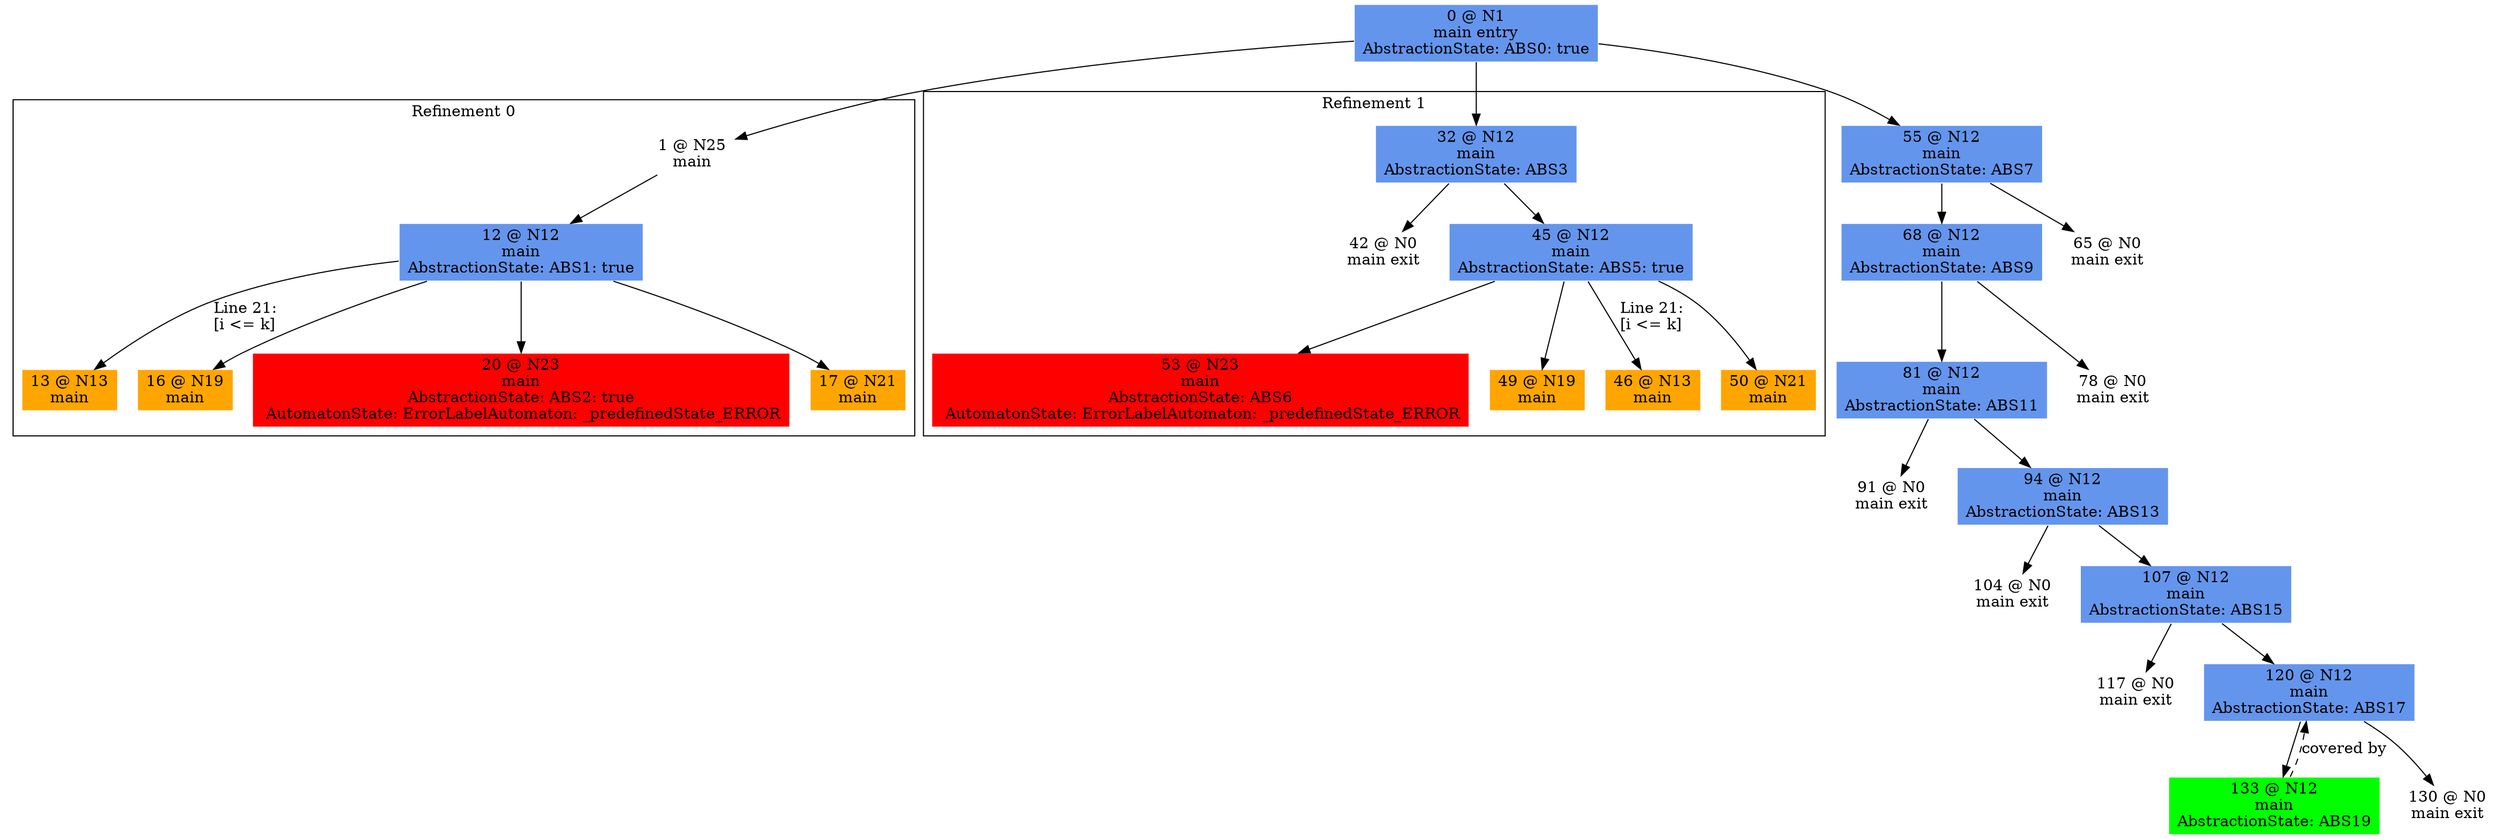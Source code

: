digraph ARG {
node [style="filled" shape="box" color="white"]
subgraph cluster_0 {
label="Refinement 0"
1 [label="1 @ N25\nmain\n" id="1"]
12 [fillcolor="cornflowerblue" label="12 @ N12\nmain\nAbstractionState: ABS1: true\n" id="12"]
13 [fillcolor="orange" label="13 @ N13\nmain\n" id="13"]
16 [fillcolor="orange" label="16 @ N19\nmain\n" id="16"]
20 [fillcolor="red" label="20 @ N23\nmain\nAbstractionState: ABS2: true\n AutomatonState: ErrorLabelAutomaton: _predefinedState_ERROR\n" id="20"]
17 [fillcolor="orange" label="17 @ N21\nmain\n" id="17"]
1 -> 12 []
12 -> 17 []
12 -> 20 []
12 -> 16 []
12 -> 13 [label="Line 21: \l[i <= k]\l" id="12 -> 13"]
}
0 -> 1
subgraph cluster_1 {
label="Refinement 1"
32 [fillcolor="cornflowerblue" label="32 @ N12\nmain\nAbstractionState: ABS3\n" id="32"]
42 [label="42 @ N0\nmain exit\n" id="42"]
45 [fillcolor="cornflowerblue" label="45 @ N12\nmain\nAbstractionState: ABS5: true\n" id="45"]
53 [fillcolor="red" label="53 @ N23\nmain\nAbstractionState: ABS6\n AutomatonState: ErrorLabelAutomaton: _predefinedState_ERROR\n" id="53"]
49 [fillcolor="orange" label="49 @ N19\nmain\n" id="49"]
46 [fillcolor="orange" label="46 @ N13\nmain\n" id="46"]
50 [fillcolor="orange" label="50 @ N21\nmain\n" id="50"]
32 -> 45 []
32 -> 42 []
45 -> 50 []
45 -> 46 [label="Line 21: \l[i <= k]\l" id="45 -> 46"]
45 -> 49 []
45 -> 53 []
}
0 -> 32
0 [fillcolor="cornflowerblue" label="0 @ N1\nmain entry\nAbstractionState: ABS0: true\n" id="0"]
55 [fillcolor="cornflowerblue" label="55 @ N12\nmain\nAbstractionState: ABS7\n" id="55"]
68 [fillcolor="cornflowerblue" label="68 @ N12\nmain\nAbstractionState: ABS9\n" id="68"]
81 [fillcolor="cornflowerblue" label="81 @ N12\nmain\nAbstractionState: ABS11\n" id="81"]
91 [label="91 @ N0\nmain exit\n" id="91"]
94 [fillcolor="cornflowerblue" label="94 @ N12\nmain\nAbstractionState: ABS13\n" id="94"]
104 [label="104 @ N0\nmain exit\n" id="104"]
107 [fillcolor="cornflowerblue" label="107 @ N12\nmain\nAbstractionState: ABS15\n" id="107"]
117 [label="117 @ N0\nmain exit\n" id="117"]
120 [fillcolor="cornflowerblue" label="120 @ N12\nmain\nAbstractionState: ABS17\n" id="120"]
133 [fillcolor="green" label="133 @ N12\nmain\nAbstractionState: ABS19\n" id="133"]
130 [label="130 @ N0\nmain exit\n" id="130"]
78 [label="78 @ N0\nmain exit\n" id="78"]
65 [label="65 @ N0\nmain exit\n" id="65"]
0 -> 55 []
55 -> 65 []
55 -> 68 []
68 -> 78 []
68 -> 81 []
81 -> 94 []
81 -> 91 []
94 -> 107 []
94 -> 104 []
107 -> 120 []
107 -> 117 []
133 -> 120 [style="dashed" weight="0" label="covered by"]
120 -> 130 []
120 -> 133 []
}
